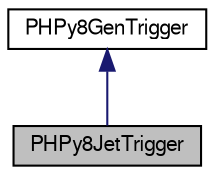digraph "PHPy8JetTrigger"
{
  bgcolor="transparent";
  edge [fontname="FreeSans",fontsize="10",labelfontname="FreeSans",labelfontsize="10"];
  node [fontname="FreeSans",fontsize="10",shape=record];
  Node1 [label="PHPy8JetTrigger",height=0.2,width=0.4,color="black", fillcolor="grey75", style="filled" fontcolor="black"];
  Node2 -> Node1 [dir="back",color="midnightblue",fontsize="10",style="solid",fontname="FreeSans"];
  Node2 [label="PHPy8GenTrigger",height=0.2,width=0.4,color="black",URL="$db/df0/classPHPy8GenTrigger.html"];
}
